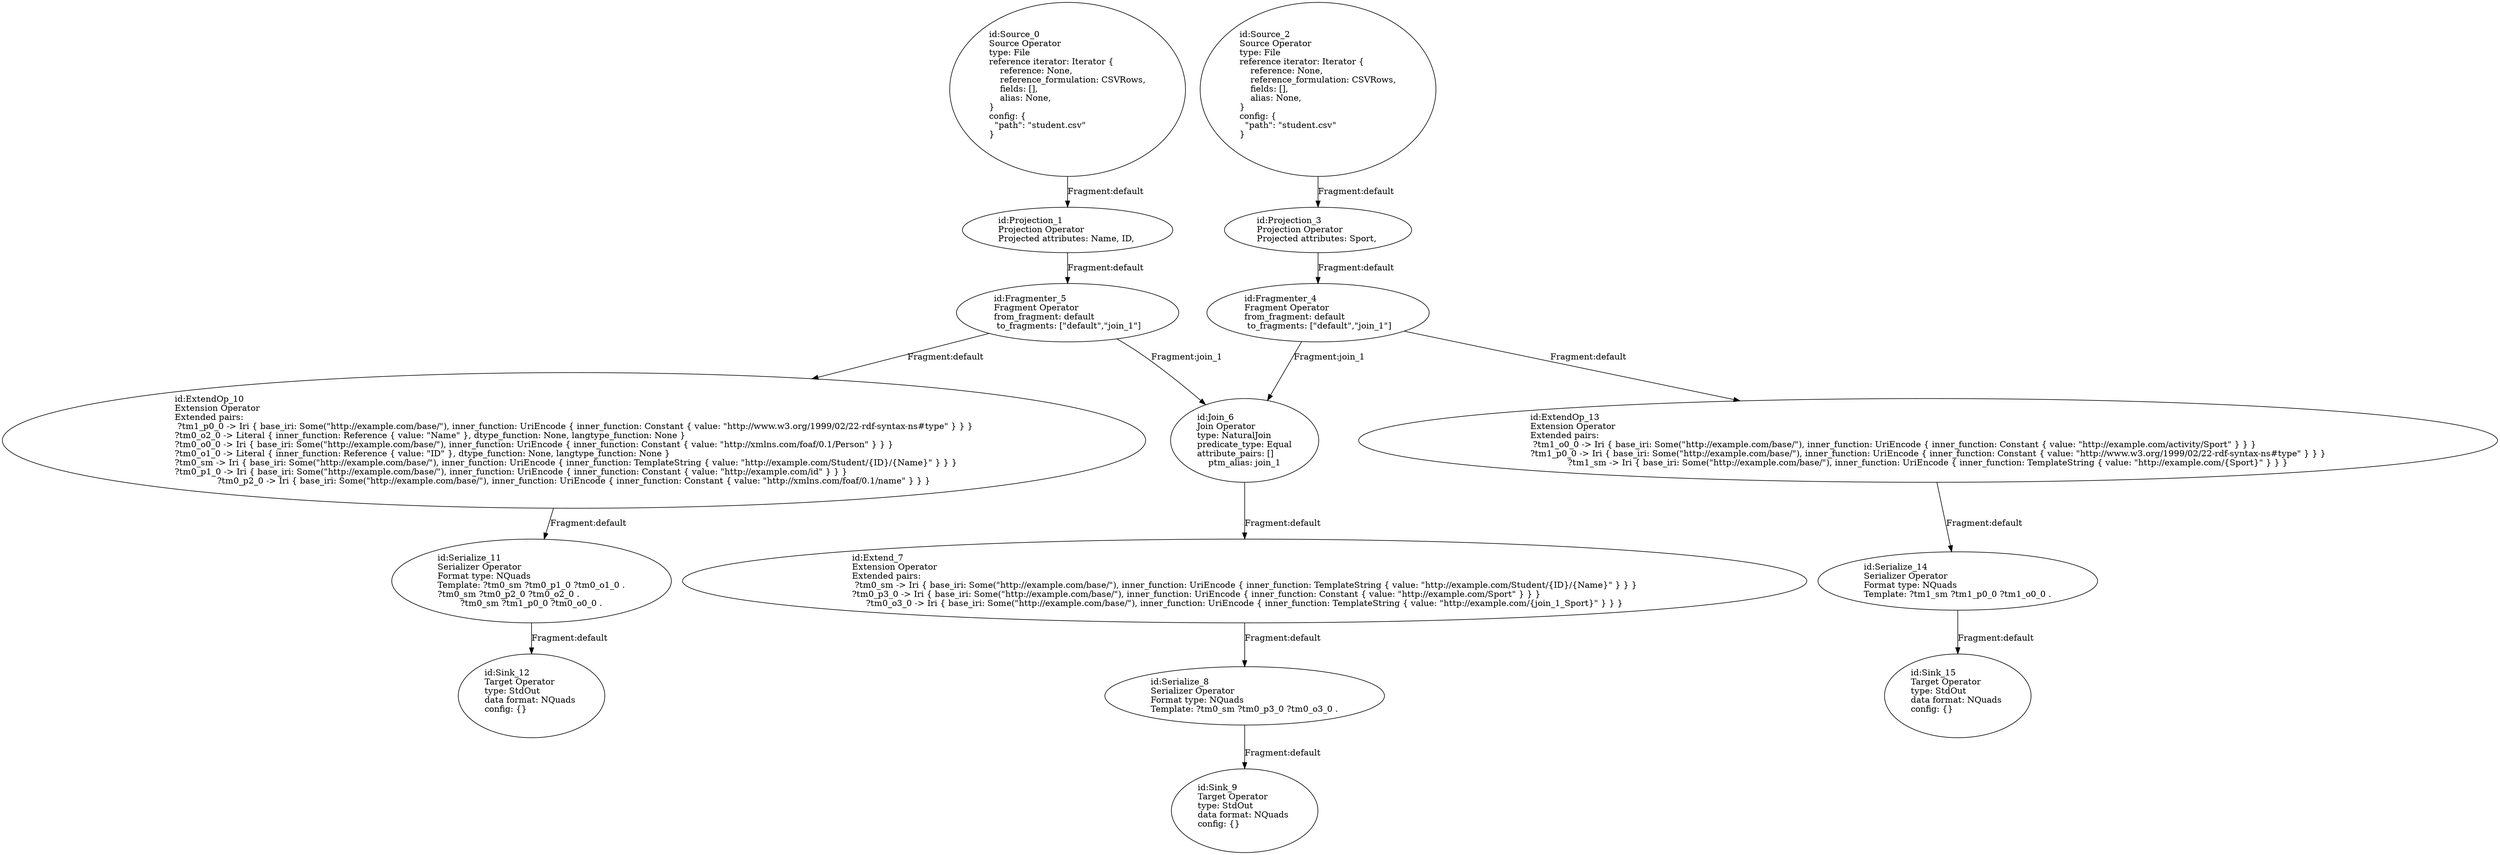 digraph {
    0 [ label = "id:Source_0 \lSource Operator\ltype: File \lreference iterator: Iterator {\l    reference: None,\l    reference_formulation: CSVRows,\l    fields: [],\l    alias: None,\l} \lconfig: {\l  \"path\": \"student.csv\"\l}\l             " ]
    1 [ label = "id:Projection_1 \lProjection Operator\lProjected attributes: Name, ID, " ]
    2 [ label = "id:Source_2 \lSource Operator\ltype: File \lreference iterator: Iterator {\l    reference: None,\l    reference_formulation: CSVRows,\l    fields: [],\l    alias: None,\l} \lconfig: {\l  \"path\": \"student.csv\"\l}\l             " ]
    3 [ label = "id:Projection_3 \lProjection Operator\lProjected attributes: Sport, " ]
    4 [ label = "id:Fragmenter_4 \lFragment Operator\lfrom_fragment: default \l to_fragments: [\"default\",\"join_1\"]" ]
    5 [ label = "id:Fragmenter_5 \lFragment Operator\lfrom_fragment: default \l to_fragments: [\"default\",\"join_1\"]" ]
    6 [ label = "id:Join_6 \lJoin Operator\ltype: NaturalJoin\lpredicate_type: Equal\lattribute_pairs: []\lptm_alias: join_1" ]
    7 [ label = "id:Extend_7 \lExtension Operator\lExtended pairs: \l ?tm0_sm -> Iri { base_iri: Some(\"http://example.com/base/\"), inner_function: UriEncode { inner_function: TemplateString { value: \"http://example.com/Student/{ID}/{Name}\" } } }\l?tm0_p3_0 -> Iri { base_iri: Some(\"http://example.com/base/\"), inner_function: UriEncode { inner_function: Constant { value: \"http://example.com/Sport\" } } }\l?tm0_o3_0 -> Iri { base_iri: Some(\"http://example.com/base/\"), inner_function: UriEncode { inner_function: TemplateString { value: \"http://example.com/{join_1_Sport}\" } } }" ]
    8 [ label = "id:Serialize_8 \lSerializer Operator\lFormat type: NQuads\lTemplate: ?tm0_sm ?tm0_p3_0 ?tm0_o3_0 ." ]
    9 [ label = "id:Sink_9 \lTarget Operator\ltype: StdOut \ldata format: NQuads \lconfig: {}\l             " ]
    10 [ label = "id:ExtendOp_10 \lExtension Operator\lExtended pairs: \l ?tm1_p0_0 -> Iri { base_iri: Some(\"http://example.com/base/\"), inner_function: UriEncode { inner_function: Constant { value: \"http://www.w3.org/1999/02/22-rdf-syntax-ns#type\" } } }\l?tm0_o2_0 -> Literal { inner_function: Reference { value: \"Name\" }, dtype_function: None, langtype_function: None }\l?tm0_o0_0 -> Iri { base_iri: Some(\"http://example.com/base/\"), inner_function: UriEncode { inner_function: Constant { value: \"http://xmlns.com/foaf/0.1/Person\" } } }\l?tm0_o1_0 -> Literal { inner_function: Reference { value: \"ID\" }, dtype_function: None, langtype_function: None }\l?tm0_sm -> Iri { base_iri: Some(\"http://example.com/base/\"), inner_function: UriEncode { inner_function: TemplateString { value: \"http://example.com/Student/{ID}/{Name}\" } } }\l?tm0_p1_0 -> Iri { base_iri: Some(\"http://example.com/base/\"), inner_function: UriEncode { inner_function: Constant { value: \"http://example.com/id\" } } }\l?tm0_p2_0 -> Iri { base_iri: Some(\"http://example.com/base/\"), inner_function: UriEncode { inner_function: Constant { value: \"http://xmlns.com/foaf/0.1/name\" } } }" ]
    11 [ label = "id:Serialize_11 \lSerializer Operator\lFormat type: NQuads\lTemplate: ?tm0_sm ?tm0_p1_0 ?tm0_o1_0 .\l?tm0_sm ?tm0_p2_0 ?tm0_o2_0 .\l?tm0_sm ?tm1_p0_0 ?tm0_o0_0 ." ]
    12 [ label = "id:Sink_12 \lTarget Operator\ltype: StdOut \ldata format: NQuads \lconfig: {}\l             " ]
    13 [ label = "id:ExtendOp_13 \lExtension Operator\lExtended pairs: \l ?tm1_o0_0 -> Iri { base_iri: Some(\"http://example.com/base/\"), inner_function: UriEncode { inner_function: Constant { value: \"http://example.com/activity/Sport\" } } }\l?tm1_p0_0 -> Iri { base_iri: Some(\"http://example.com/base/\"), inner_function: UriEncode { inner_function: Constant { value: \"http://www.w3.org/1999/02/22-rdf-syntax-ns#type\" } } }\l?tm1_sm -> Iri { base_iri: Some(\"http://example.com/base/\"), inner_function: UriEncode { inner_function: TemplateString { value: \"http://example.com/{Sport}\" } } }" ]
    14 [ label = "id:Serialize_14 \lSerializer Operator\lFormat type: NQuads\lTemplate: ?tm1_sm ?tm1_p0_0 ?tm1_o0_0 ." ]
    15 [ label = "id:Sink_15 \lTarget Operator\ltype: StdOut \ldata format: NQuads \lconfig: {}\l             " ]
    0 -> 1 [ label = "Fragment:default" ]
    2 -> 3 [ label = "Fragment:default" ]
    3 -> 4 [ label = "Fragment:default" ]
    1 -> 5 [ label = "Fragment:default" ]
    5 -> 6 [ label = "Fragment:join_1" ]
    4 -> 6 [ label = "Fragment:join_1" ]
    6 -> 7 [ label = "Fragment:default" ]
    7 -> 8 [ label = "Fragment:default" ]
    8 -> 9 [ label = "Fragment:default" ]
    5 -> 10 [ label = "Fragment:default" ]
    10 -> 11 [ label = "Fragment:default" ]
    11 -> 12 [ label = "Fragment:default" ]
    4 -> 13 [ label = "Fragment:default" ]
    13 -> 14 [ label = "Fragment:default" ]
    14 -> 15 [ label = "Fragment:default" ]
}
